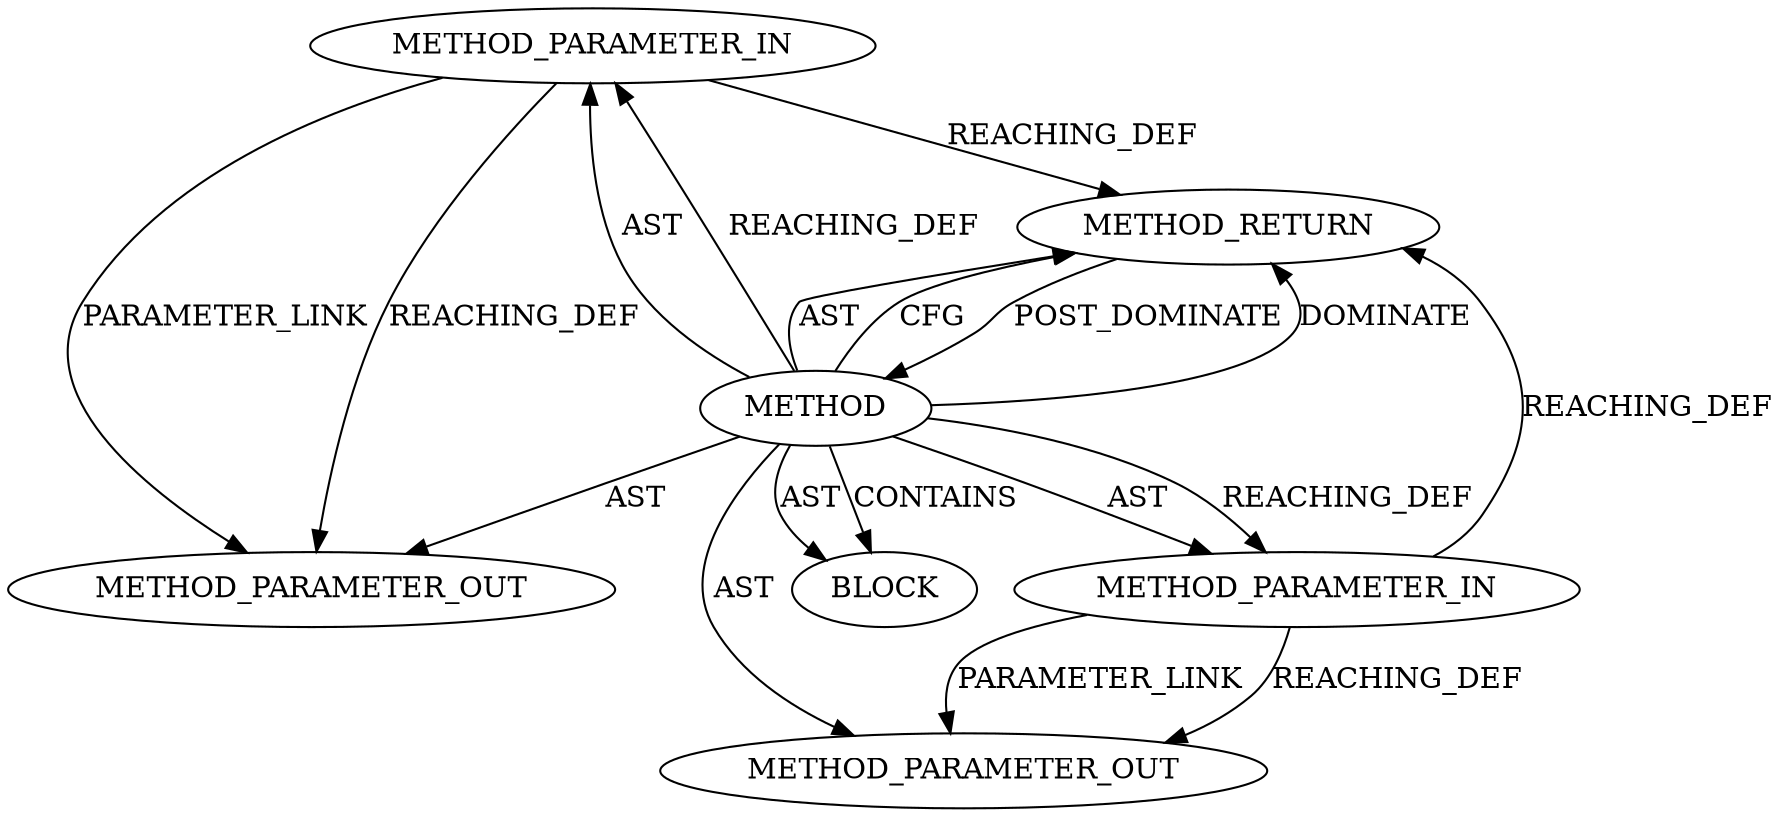 digraph {
  27168 [label=METHOD_PARAMETER_OUT ORDER=2 CODE="p2" IS_VARIADIC=false TYPE_FULL_NAME="ANY" EVALUATION_STRATEGY="BY_VALUE" INDEX=2 NAME="p2"]
  25390 [label=METHOD_PARAMETER_IN ORDER=2 CODE="p2" IS_VARIADIC=false TYPE_FULL_NAME="ANY" EVALUATION_STRATEGY="BY_VALUE" INDEX=2 NAME="p2"]
  25392 [label=METHOD_RETURN ORDER=2 CODE="RET" TYPE_FULL_NAME="ANY" EVALUATION_STRATEGY="BY_VALUE"]
  25389 [label=METHOD_PARAMETER_IN ORDER=1 CODE="p1" IS_VARIADIC=false TYPE_FULL_NAME="ANY" EVALUATION_STRATEGY="BY_VALUE" INDEX=1 NAME="p1"]
  27167 [label=METHOD_PARAMETER_OUT ORDER=1 CODE="p1" IS_VARIADIC=false TYPE_FULL_NAME="ANY" EVALUATION_STRATEGY="BY_VALUE" INDEX=1 NAME="p1"]
  25388 [label=METHOD AST_PARENT_TYPE="NAMESPACE_BLOCK" AST_PARENT_FULL_NAME="<global>" ORDER=0 CODE="<empty>" FULL_NAME="<operators>.assignmentAnd" IS_EXTERNAL=true FILENAME="<empty>" SIGNATURE="" NAME="<operators>.assignmentAnd"]
  25391 [label=BLOCK ORDER=1 ARGUMENT_INDEX=1 CODE="<empty>" TYPE_FULL_NAME="ANY"]
  25389 -> 27167 [label=REACHING_DEF VARIABLE="p1"]
  25388 -> 25392 [label=DOMINATE ]
  25390 -> 27168 [label=REACHING_DEF VARIABLE="p2"]
  25388 -> 25389 [label=AST ]
  25388 -> 25390 [label=AST ]
  25390 -> 25392 [label=REACHING_DEF VARIABLE="p2"]
  25388 -> 25390 [label=REACHING_DEF VARIABLE=""]
  25389 -> 25392 [label=REACHING_DEF VARIABLE="p1"]
  25388 -> 27167 [label=AST ]
  25392 -> 25388 [label=POST_DOMINATE ]
  25390 -> 27168 [label=PARAMETER_LINK ]
  25388 -> 25391 [label=AST ]
  25388 -> 27168 [label=AST ]
  25389 -> 27167 [label=PARAMETER_LINK ]
  25388 -> 25392 [label=AST ]
  25388 -> 25389 [label=REACHING_DEF VARIABLE=""]
  25388 -> 25392 [label=CFG ]
  25388 -> 25391 [label=CONTAINS ]
}

